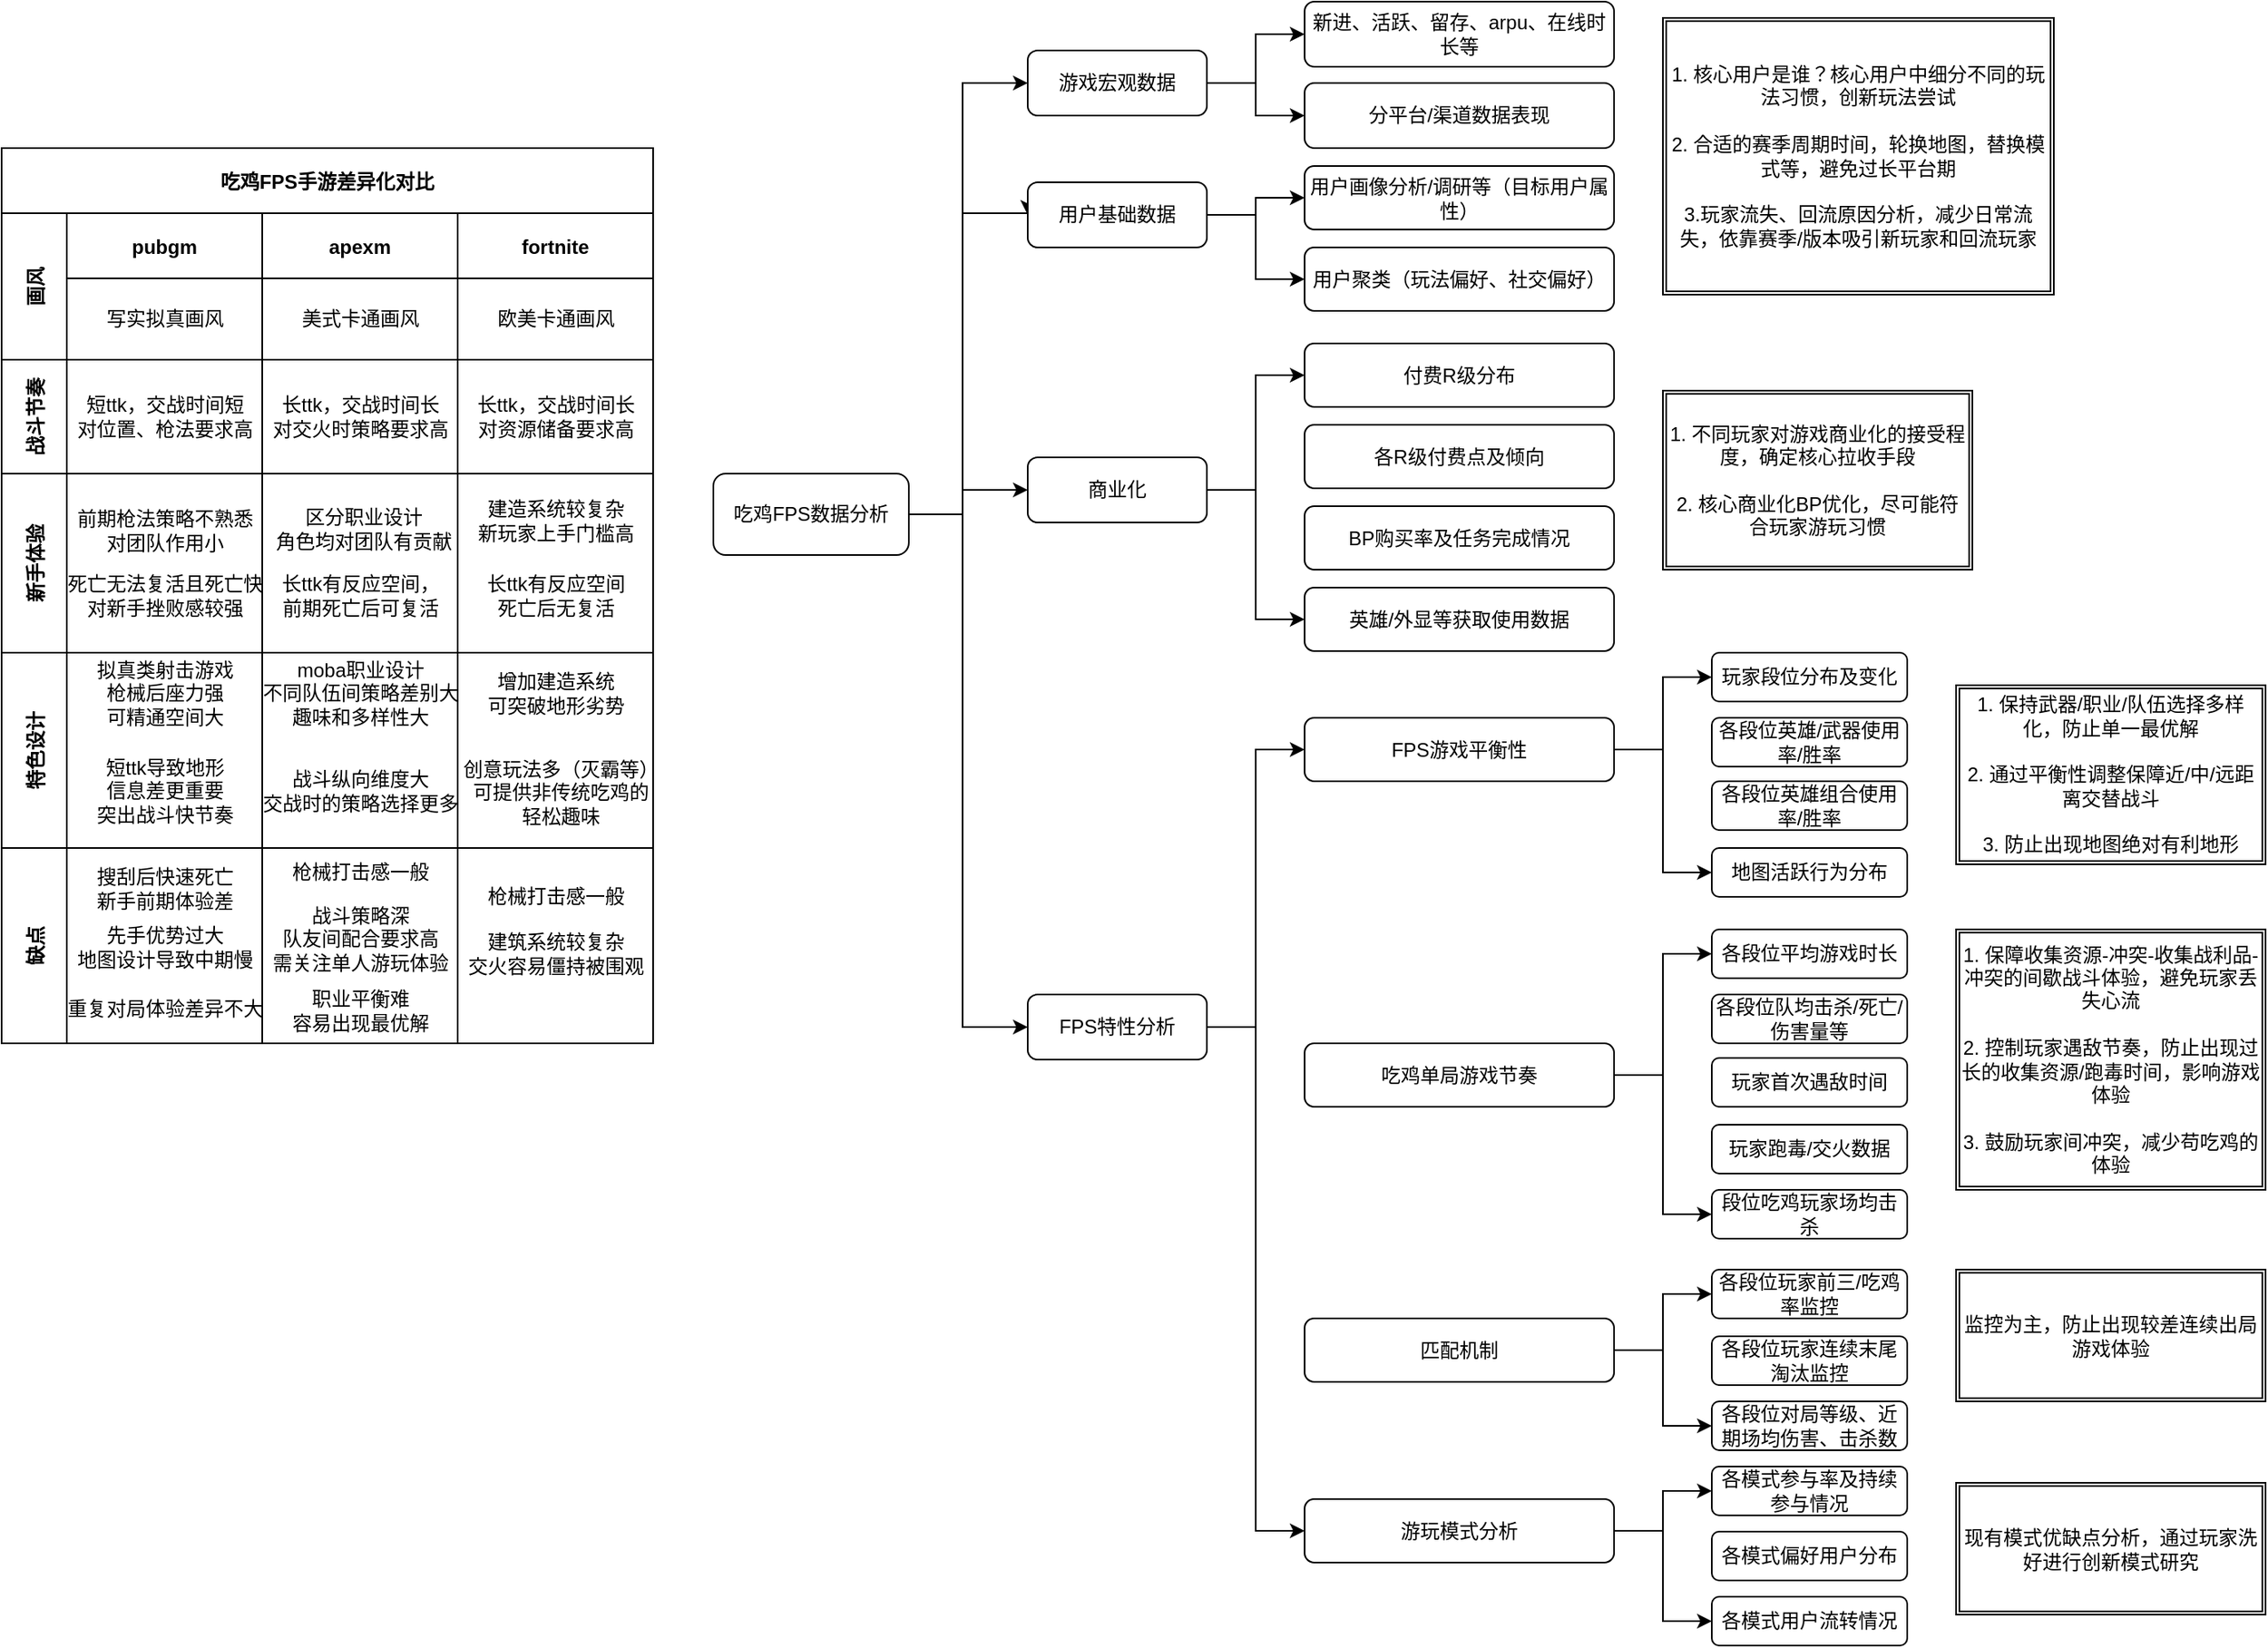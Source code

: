 <mxfile version="18.0.7" type="github">
  <diagram id="Rj2s-kixMUSWodtxgQM7" name="Page-1">
    <mxGraphModel dx="1038" dy="547" grid="1" gridSize="10" guides="1" tooltips="1" connect="1" arrows="1" fold="1" page="1" pageScale="1" pageWidth="1654" pageHeight="2336" math="0" shadow="0">
      <root>
        <mxCell id="0" />
        <mxCell id="1" parent="0" />
        <mxCell id="vcBT5IzPm3kqgC35FbHy-61" value="" style="edgeStyle=orthogonalEdgeStyle;rounded=0;orthogonalLoop=1;jettySize=auto;html=1;entryX=0;entryY=0.5;entryDx=0;entryDy=0;" edge="1" parent="1" source="vcBT5IzPm3kqgC35FbHy-1" target="vcBT5IzPm3kqgC35FbHy-60">
          <mxGeometry relative="1" as="geometry">
            <Array as="points">
              <mxPoint x="670" y="335" />
              <mxPoint x="670" y="70" />
            </Array>
          </mxGeometry>
        </mxCell>
        <mxCell id="vcBT5IzPm3kqgC35FbHy-68" style="edgeStyle=orthogonalEdgeStyle;rounded=0;orthogonalLoop=1;jettySize=auto;html=1;exitX=1;exitY=0.5;exitDx=0;exitDy=0;entryX=0;entryY=0.5;entryDx=0;entryDy=0;" edge="1" parent="1" source="vcBT5IzPm3kqgC35FbHy-1" target="vcBT5IzPm3kqgC35FbHy-67">
          <mxGeometry relative="1" as="geometry">
            <Array as="points">
              <mxPoint x="670" y="335" />
              <mxPoint x="670" y="150" />
            </Array>
          </mxGeometry>
        </mxCell>
        <mxCell id="vcBT5IzPm3kqgC35FbHy-77" style="edgeStyle=orthogonalEdgeStyle;rounded=0;orthogonalLoop=1;jettySize=auto;html=1;exitX=1;exitY=0.5;exitDx=0;exitDy=0;entryX=0;entryY=0.5;entryDx=0;entryDy=0;" edge="1" parent="1" source="vcBT5IzPm3kqgC35FbHy-1" target="vcBT5IzPm3kqgC35FbHy-74">
          <mxGeometry relative="1" as="geometry">
            <Array as="points">
              <mxPoint x="670" y="335" />
              <mxPoint x="670" y="650" />
            </Array>
          </mxGeometry>
        </mxCell>
        <mxCell id="vcBT5IzPm3kqgC35FbHy-85" style="edgeStyle=orthogonalEdgeStyle;rounded=0;orthogonalLoop=1;jettySize=auto;html=1;exitX=1;exitY=0.5;exitDx=0;exitDy=0;entryX=0;entryY=0.5;entryDx=0;entryDy=0;" edge="1" parent="1" source="vcBT5IzPm3kqgC35FbHy-1" target="vcBT5IzPm3kqgC35FbHy-80">
          <mxGeometry relative="1" as="geometry">
            <Array as="points">
              <mxPoint x="670" y="335" />
              <mxPoint x="670" y="320" />
            </Array>
          </mxGeometry>
        </mxCell>
        <mxCell id="vcBT5IzPm3kqgC35FbHy-1" value="吃鸡FPS数据分析" style="rounded=1;whiteSpace=wrap;html=1;" vertex="1" parent="1">
          <mxGeometry x="517" y="310" width="120" height="50" as="geometry" />
        </mxCell>
        <mxCell id="vcBT5IzPm3kqgC35FbHy-2" value="吃鸡FPS手游差异化对比" style="shape=table;childLayout=tableLayout;startSize=40;collapsible=0;recursiveResize=0;expand=0;fontStyle=1;" vertex="1" parent="1">
          <mxGeometry x="80" y="110" width="400" height="550" as="geometry" />
        </mxCell>
        <mxCell id="vcBT5IzPm3kqgC35FbHy-3" value="画风" style="shape=tableRow;horizontal=0;startSize=40;swimlaneHead=0;swimlaneBody=0;top=0;left=0;bottom=0;right=0;dropTarget=0;fillColor=none;collapsible=0;recursiveResize=0;expand=0;fontStyle=1;" vertex="1" parent="vcBT5IzPm3kqgC35FbHy-2">
          <mxGeometry y="40" width="400" height="90" as="geometry" />
        </mxCell>
        <mxCell id="vcBT5IzPm3kqgC35FbHy-4" value="pubgm" style="swimlane;swimlaneHead=0;swimlaneBody=0;fontStyle=0;connectable=0;fillColor=none;startSize=40;collapsible=0;recursiveResize=0;expand=0;fontStyle=1;" vertex="1" parent="vcBT5IzPm3kqgC35FbHy-3">
          <mxGeometry x="40" width="120" height="90" as="geometry">
            <mxRectangle width="120" height="90" as="alternateBounds" />
          </mxGeometry>
        </mxCell>
        <mxCell id="vcBT5IzPm3kqgC35FbHy-5" value="apexm" style="swimlane;swimlaneHead=0;swimlaneBody=0;fontStyle=0;connectable=0;fillColor=none;startSize=40;collapsible=0;recursiveResize=0;expand=0;fontStyle=1;" vertex="1" parent="vcBT5IzPm3kqgC35FbHy-3">
          <mxGeometry x="160" width="120" height="90" as="geometry">
            <mxRectangle width="120" height="90" as="alternateBounds" />
          </mxGeometry>
        </mxCell>
        <mxCell id="vcBT5IzPm3kqgC35FbHy-6" value="fortnite" style="swimlane;swimlaneHead=0;swimlaneBody=0;fontStyle=0;connectable=0;fillColor=none;startSize=40;collapsible=0;recursiveResize=0;expand=0;fontStyle=1;" vertex="1" parent="vcBT5IzPm3kqgC35FbHy-3">
          <mxGeometry x="280" width="120" height="90" as="geometry">
            <mxRectangle width="120" height="90" as="alternateBounds" />
          </mxGeometry>
        </mxCell>
        <mxCell id="vcBT5IzPm3kqgC35FbHy-36" value="写实拟真画风" style="text;html=1;align=center;verticalAlign=middle;resizable=0;points=[];autosize=1;strokeColor=none;fillColor=none;" vertex="1" parent="vcBT5IzPm3kqgC35FbHy-6">
          <mxGeometry x="-225" y="55" width="90" height="20" as="geometry" />
        </mxCell>
        <mxCell id="vcBT5IzPm3kqgC35FbHy-37" value="美式卡通画风" style="text;html=1;align=center;verticalAlign=middle;resizable=0;points=[];autosize=1;strokeColor=none;fillColor=none;" vertex="1" parent="vcBT5IzPm3kqgC35FbHy-6">
          <mxGeometry x="-105" y="55" width="90" height="20" as="geometry" />
        </mxCell>
        <mxCell id="vcBT5IzPm3kqgC35FbHy-38" value="欧美卡通画风" style="text;html=1;align=center;verticalAlign=middle;resizable=0;points=[];autosize=1;strokeColor=none;fillColor=none;" vertex="1" parent="vcBT5IzPm3kqgC35FbHy-6">
          <mxGeometry x="15" y="55" width="90" height="20" as="geometry" />
        </mxCell>
        <mxCell id="vcBT5IzPm3kqgC35FbHy-7" value="战斗节奏" style="shape=tableRow;horizontal=0;startSize=40;swimlaneHead=0;swimlaneBody=0;top=0;left=0;bottom=0;right=0;dropTarget=0;fillColor=none;collapsible=0;recursiveResize=0;expand=0;fontStyle=1;" vertex="1" parent="vcBT5IzPm3kqgC35FbHy-2">
          <mxGeometry y="130" width="400" height="70" as="geometry" />
        </mxCell>
        <mxCell id="vcBT5IzPm3kqgC35FbHy-8" value="" style="swimlane;swimlaneHead=0;swimlaneBody=0;fontStyle=0;connectable=0;fillColor=none;startSize=0;collapsible=0;recursiveResize=0;expand=0;fontStyle=1;" vertex="1" parent="vcBT5IzPm3kqgC35FbHy-7">
          <mxGeometry x="40" width="120" height="70" as="geometry">
            <mxRectangle width="120" height="70" as="alternateBounds" />
          </mxGeometry>
        </mxCell>
        <mxCell id="vcBT5IzPm3kqgC35FbHy-9" value="" style="swimlane;swimlaneHead=0;swimlaneBody=0;fontStyle=0;connectable=0;fillColor=none;startSize=0;collapsible=0;recursiveResize=0;expand=0;fontStyle=1;" vertex="1" parent="vcBT5IzPm3kqgC35FbHy-7">
          <mxGeometry x="160" width="120" height="70" as="geometry">
            <mxRectangle width="120" height="70" as="alternateBounds" />
          </mxGeometry>
        </mxCell>
        <mxCell id="vcBT5IzPm3kqgC35FbHy-15" value="短ttk，交战时间短&lt;br&gt;对位置、枪法要求高" style="text;html=1;align=center;verticalAlign=middle;resizable=0;points=[];autosize=1;strokeColor=none;fillColor=none;" vertex="1" parent="vcBT5IzPm3kqgC35FbHy-9">
          <mxGeometry x="-120" y="20" width="120" height="30" as="geometry" />
        </mxCell>
        <mxCell id="vcBT5IzPm3kqgC35FbHy-20" value="长ttk，交战时间长&lt;br&gt;对交火时策略要求高" style="text;html=1;align=center;verticalAlign=middle;resizable=0;points=[];autosize=1;strokeColor=none;fillColor=none;" vertex="1" parent="vcBT5IzPm3kqgC35FbHy-9">
          <mxGeometry y="20" width="120" height="30" as="geometry" />
        </mxCell>
        <mxCell id="vcBT5IzPm3kqgC35FbHy-21" value="长ttk，交战时间长&lt;br&gt;对资源储备要求高" style="text;html=1;align=center;verticalAlign=middle;resizable=0;points=[];autosize=1;strokeColor=none;fillColor=none;" vertex="1" parent="vcBT5IzPm3kqgC35FbHy-9">
          <mxGeometry x="125" y="20" width="110" height="30" as="geometry" />
        </mxCell>
        <mxCell id="vcBT5IzPm3kqgC35FbHy-10" value="" style="swimlane;swimlaneHead=0;swimlaneBody=0;fontStyle=0;connectable=0;fillColor=none;startSize=0;collapsible=0;recursiveResize=0;expand=0;fontStyle=1;" vertex="1" parent="vcBT5IzPm3kqgC35FbHy-7">
          <mxGeometry x="280" width="120" height="70" as="geometry">
            <mxRectangle width="120" height="70" as="alternateBounds" />
          </mxGeometry>
        </mxCell>
        <mxCell id="vcBT5IzPm3kqgC35FbHy-11" value="新手体验" style="shape=tableRow;horizontal=0;startSize=40;swimlaneHead=0;swimlaneBody=0;top=0;left=0;bottom=0;right=0;dropTarget=0;fillColor=none;collapsible=0;recursiveResize=0;expand=0;fontStyle=1;" vertex="1" parent="vcBT5IzPm3kqgC35FbHy-2">
          <mxGeometry y="200" width="400" height="110" as="geometry" />
        </mxCell>
        <mxCell id="vcBT5IzPm3kqgC35FbHy-12" value="" style="swimlane;swimlaneHead=0;swimlaneBody=0;fontStyle=0;connectable=0;fillColor=none;startSize=0;collapsible=0;recursiveResize=0;expand=0;fontStyle=1;" vertex="1" parent="vcBT5IzPm3kqgC35FbHy-11">
          <mxGeometry x="40" width="120" height="110" as="geometry">
            <mxRectangle width="120" height="110" as="alternateBounds" />
          </mxGeometry>
        </mxCell>
        <mxCell id="vcBT5IzPm3kqgC35FbHy-22" value="死亡无法复活且死亡快&lt;br&gt;对新手挫败感较强" style="text;html=1;align=center;verticalAlign=middle;resizable=0;points=[];autosize=1;strokeColor=none;fillColor=none;" vertex="1" parent="vcBT5IzPm3kqgC35FbHy-12">
          <mxGeometry x="-10" y="60" width="140" height="30" as="geometry" />
        </mxCell>
        <mxCell id="vcBT5IzPm3kqgC35FbHy-33" value="前期枪法策略不熟悉&lt;br&gt;对团队作用小" style="text;html=1;align=center;verticalAlign=middle;resizable=0;points=[];autosize=1;strokeColor=none;fillColor=none;" vertex="1" parent="vcBT5IzPm3kqgC35FbHy-12">
          <mxGeometry y="20" width="120" height="30" as="geometry" />
        </mxCell>
        <mxCell id="vcBT5IzPm3kqgC35FbHy-13" value="" style="swimlane;swimlaneHead=0;swimlaneBody=0;fontStyle=0;connectable=0;fillColor=none;startSize=0;collapsible=0;recursiveResize=0;expand=0;fontStyle=1;" vertex="1" parent="vcBT5IzPm3kqgC35FbHy-11">
          <mxGeometry x="160" width="120" height="110" as="geometry">
            <mxRectangle width="120" height="110" as="alternateBounds" />
          </mxGeometry>
        </mxCell>
        <mxCell id="vcBT5IzPm3kqgC35FbHy-23" value="长ttk有反应空间，&lt;br&gt;前期死亡后可复活" style="text;html=1;align=center;verticalAlign=middle;resizable=0;points=[];autosize=1;strokeColor=none;fillColor=none;" vertex="1" parent="vcBT5IzPm3kqgC35FbHy-13">
          <mxGeometry x="5" y="60" width="110" height="30" as="geometry" />
        </mxCell>
        <mxCell id="vcBT5IzPm3kqgC35FbHy-34" value="区分职业设计&lt;br&gt;角色均对团队有贡献" style="text;html=1;align=center;verticalAlign=middle;resizable=0;points=[];autosize=1;strokeColor=none;fillColor=none;" vertex="1" parent="vcBT5IzPm3kqgC35FbHy-13">
          <mxGeometry x="2" y="19" width="120" height="30" as="geometry" />
        </mxCell>
        <mxCell id="vcBT5IzPm3kqgC35FbHy-14" value="" style="swimlane;swimlaneHead=0;swimlaneBody=0;fontStyle=0;connectable=0;fillColor=none;startSize=0;collapsible=0;recursiveResize=0;expand=0;fontStyle=1;" vertex="1" parent="vcBT5IzPm3kqgC35FbHy-11">
          <mxGeometry x="280" width="120" height="110" as="geometry">
            <mxRectangle width="120" height="110" as="alternateBounds" />
          </mxGeometry>
        </mxCell>
        <mxCell id="vcBT5IzPm3kqgC35FbHy-35" value="建造系统较复杂&lt;br&gt;新玩家上手门槛高" style="text;html=1;align=center;verticalAlign=middle;resizable=0;points=[];autosize=1;strokeColor=none;fillColor=none;" vertex="1" parent="vcBT5IzPm3kqgC35FbHy-14">
          <mxGeometry x="5" y="14" width="110" height="30" as="geometry" />
        </mxCell>
        <mxCell id="vcBT5IzPm3kqgC35FbHy-43" value="长ttk有反应空间&lt;br&gt;死亡后无复活" style="text;html=1;align=center;verticalAlign=middle;resizable=0;points=[];autosize=1;strokeColor=none;fillColor=none;" vertex="1" parent="vcBT5IzPm3kqgC35FbHy-14">
          <mxGeometry x="10" y="60" width="100" height="30" as="geometry" />
        </mxCell>
        <mxCell id="vcBT5IzPm3kqgC35FbHy-29" value="特色设计" style="shape=tableRow;horizontal=0;startSize=40;swimlaneHead=0;swimlaneBody=0;top=0;left=0;bottom=0;right=0;dropTarget=0;fillColor=none;collapsible=0;recursiveResize=0;expand=0;fontStyle=1;" vertex="1" parent="vcBT5IzPm3kqgC35FbHy-2">
          <mxGeometry y="310" width="400" height="120" as="geometry" />
        </mxCell>
        <mxCell id="vcBT5IzPm3kqgC35FbHy-30" style="swimlane;swimlaneHead=0;swimlaneBody=0;fontStyle=0;connectable=0;fillColor=none;startSize=0;collapsible=0;recursiveResize=0;expand=0;fontStyle=1;" vertex="1" parent="vcBT5IzPm3kqgC35FbHy-29">
          <mxGeometry x="40" width="120" height="120" as="geometry">
            <mxRectangle width="120" height="120" as="alternateBounds" />
          </mxGeometry>
        </mxCell>
        <mxCell id="vcBT5IzPm3kqgC35FbHy-44" value="拟真类射击游戏&lt;br&gt;枪械后座力强&lt;br&gt;可精通空间大" style="text;html=1;align=center;verticalAlign=middle;resizable=0;points=[];autosize=1;strokeColor=none;fillColor=none;" vertex="1" parent="vcBT5IzPm3kqgC35FbHy-30">
          <mxGeometry x="10" width="100" height="50" as="geometry" />
        </mxCell>
        <mxCell id="vcBT5IzPm3kqgC35FbHy-45" value="短ttk导致地形&lt;br&gt;信息差更重要&lt;br&gt;突出战斗快节奏" style="text;html=1;align=center;verticalAlign=middle;resizable=0;points=[];autosize=1;strokeColor=none;fillColor=none;" vertex="1" parent="vcBT5IzPm3kqgC35FbHy-30">
          <mxGeometry x="10" y="60" width="100" height="50" as="geometry" />
        </mxCell>
        <mxCell id="vcBT5IzPm3kqgC35FbHy-31" style="swimlane;swimlaneHead=0;swimlaneBody=0;fontStyle=0;connectable=0;fillColor=none;startSize=0;collapsible=0;recursiveResize=0;expand=0;fontStyle=1;" vertex="1" parent="vcBT5IzPm3kqgC35FbHy-29">
          <mxGeometry x="160" width="120" height="120" as="geometry">
            <mxRectangle width="120" height="120" as="alternateBounds" />
          </mxGeometry>
        </mxCell>
        <mxCell id="vcBT5IzPm3kqgC35FbHy-46" value="moba职业设计&lt;br&gt;不同队伍间策略差别大&lt;br&gt;趣味和多样性大" style="text;html=1;align=center;verticalAlign=middle;resizable=0;points=[];autosize=1;strokeColor=none;fillColor=none;" vertex="1" parent="vcBT5IzPm3kqgC35FbHy-31">
          <mxGeometry x="-10" width="140" height="50" as="geometry" />
        </mxCell>
        <mxCell id="vcBT5IzPm3kqgC35FbHy-47" value="战斗纵向维度大&lt;br&gt;交战时的策略选择更多" style="text;html=1;align=center;verticalAlign=middle;resizable=0;points=[];autosize=1;strokeColor=none;fillColor=none;" vertex="1" parent="vcBT5IzPm3kqgC35FbHy-31">
          <mxGeometry x="-10" y="70" width="140" height="30" as="geometry" />
        </mxCell>
        <mxCell id="vcBT5IzPm3kqgC35FbHy-32" style="swimlane;swimlaneHead=0;swimlaneBody=0;fontStyle=0;connectable=0;fillColor=none;startSize=0;collapsible=0;recursiveResize=0;expand=0;fontStyle=1;" vertex="1" parent="vcBT5IzPm3kqgC35FbHy-29">
          <mxGeometry x="280" width="120" height="120" as="geometry">
            <mxRectangle width="120" height="120" as="alternateBounds" />
          </mxGeometry>
        </mxCell>
        <mxCell id="vcBT5IzPm3kqgC35FbHy-48" value="增加建造系统&lt;br&gt;可突破地形劣势" style="text;html=1;align=center;verticalAlign=middle;resizable=0;points=[];autosize=1;strokeColor=none;fillColor=none;" vertex="1" parent="vcBT5IzPm3kqgC35FbHy-32">
          <mxGeometry x="10" y="10" width="100" height="30" as="geometry" />
        </mxCell>
        <mxCell id="vcBT5IzPm3kqgC35FbHy-49" value="创意玩法多（灭霸等）&lt;br&gt;可提供非传统吃鸡的&lt;br&gt;轻松趣味" style="text;html=1;align=center;verticalAlign=middle;resizable=0;points=[];autosize=1;strokeColor=none;fillColor=none;" vertex="1" parent="vcBT5IzPm3kqgC35FbHy-32">
          <mxGeometry x="-7" y="61" width="140" height="50" as="geometry" />
        </mxCell>
        <mxCell id="vcBT5IzPm3kqgC35FbHy-39" value="缺点" style="shape=tableRow;horizontal=0;startSize=40;swimlaneHead=0;swimlaneBody=0;top=0;left=0;bottom=0;right=0;dropTarget=0;fillColor=none;collapsible=0;recursiveResize=0;expand=0;fontStyle=1;" vertex="1" parent="vcBT5IzPm3kqgC35FbHy-2">
          <mxGeometry y="430" width="400" height="120" as="geometry" />
        </mxCell>
        <mxCell id="vcBT5IzPm3kqgC35FbHy-40" style="swimlane;swimlaneHead=0;swimlaneBody=0;fontStyle=0;connectable=0;fillColor=none;startSize=0;collapsible=0;recursiveResize=0;expand=0;fontStyle=1;" vertex="1" parent="vcBT5IzPm3kqgC35FbHy-39">
          <mxGeometry x="40" width="120" height="120" as="geometry">
            <mxRectangle width="120" height="120" as="alternateBounds" />
          </mxGeometry>
        </mxCell>
        <mxCell id="vcBT5IzPm3kqgC35FbHy-50" value="搜刮后快速死亡&lt;br&gt;新手前期体验差" style="text;html=1;align=center;verticalAlign=middle;resizable=0;points=[];autosize=1;strokeColor=none;fillColor=none;" vertex="1" parent="vcBT5IzPm3kqgC35FbHy-40">
          <mxGeometry x="10" y="10" width="100" height="30" as="geometry" />
        </mxCell>
        <mxCell id="vcBT5IzPm3kqgC35FbHy-51" value="先手优势过大&lt;br&gt;地图设计导致中期慢" style="text;html=1;align=center;verticalAlign=middle;resizable=0;points=[];autosize=1;strokeColor=none;fillColor=none;" vertex="1" parent="vcBT5IzPm3kqgC35FbHy-40">
          <mxGeometry y="46" width="120" height="30" as="geometry" />
        </mxCell>
        <mxCell id="vcBT5IzPm3kqgC35FbHy-57" value="重复对局体验差异不大" style="text;html=1;align=center;verticalAlign=middle;resizable=0;points=[];autosize=1;strokeColor=none;fillColor=none;" vertex="1" parent="vcBT5IzPm3kqgC35FbHy-40">
          <mxGeometry x="-10" y="89" width="140" height="20" as="geometry" />
        </mxCell>
        <mxCell id="vcBT5IzPm3kqgC35FbHy-41" style="swimlane;swimlaneHead=0;swimlaneBody=0;fontStyle=0;connectable=0;fillColor=none;startSize=0;collapsible=0;recursiveResize=0;expand=0;fontStyle=1;" vertex="1" parent="vcBT5IzPm3kqgC35FbHy-39">
          <mxGeometry x="160" width="120" height="120" as="geometry">
            <mxRectangle width="120" height="120" as="alternateBounds" />
          </mxGeometry>
        </mxCell>
        <mxCell id="vcBT5IzPm3kqgC35FbHy-52" value="枪械打击感一般" style="text;html=1;align=center;verticalAlign=middle;resizable=0;points=[];autosize=1;strokeColor=none;fillColor=none;" vertex="1" parent="vcBT5IzPm3kqgC35FbHy-41">
          <mxGeometry x="10" y="5" width="100" height="20" as="geometry" />
        </mxCell>
        <mxCell id="vcBT5IzPm3kqgC35FbHy-53" value="战斗策略深&lt;br&gt;队友间配合要求高&lt;br&gt;需关注单人游玩体验" style="text;html=1;align=center;verticalAlign=middle;resizable=0;points=[];autosize=1;strokeColor=none;fillColor=none;" vertex="1" parent="vcBT5IzPm3kqgC35FbHy-41">
          <mxGeometry y="31" width="120" height="50" as="geometry" />
        </mxCell>
        <mxCell id="vcBT5IzPm3kqgC35FbHy-54" value="职业平衡难&lt;br&gt;容易出现最优解" style="text;html=1;align=center;verticalAlign=middle;resizable=0;points=[];autosize=1;strokeColor=none;fillColor=none;" vertex="1" parent="vcBT5IzPm3kqgC35FbHy-41">
          <mxGeometry x="10" y="85" width="100" height="30" as="geometry" />
        </mxCell>
        <mxCell id="vcBT5IzPm3kqgC35FbHy-42" style="swimlane;swimlaneHead=0;swimlaneBody=0;fontStyle=0;connectable=0;fillColor=none;startSize=0;collapsible=0;recursiveResize=0;expand=0;fontStyle=1;" vertex="1" parent="vcBT5IzPm3kqgC35FbHy-39">
          <mxGeometry x="280" width="120" height="120" as="geometry">
            <mxRectangle width="120" height="120" as="alternateBounds" />
          </mxGeometry>
        </mxCell>
        <mxCell id="vcBT5IzPm3kqgC35FbHy-55" value="枪械打击感一般" style="text;html=1;align=center;verticalAlign=middle;resizable=0;points=[];autosize=1;strokeColor=none;fillColor=none;" vertex="1" parent="vcBT5IzPm3kqgC35FbHy-42">
          <mxGeometry x="10" y="20" width="100" height="20" as="geometry" />
        </mxCell>
        <mxCell id="vcBT5IzPm3kqgC35FbHy-56" value="建筑系统较复杂&lt;br&gt;交火容易僵持被围观" style="text;html=1;align=center;verticalAlign=middle;resizable=0;points=[];autosize=1;strokeColor=none;fillColor=none;" vertex="1" parent="vcBT5IzPm3kqgC35FbHy-42">
          <mxGeometry y="50" width="120" height="30" as="geometry" />
        </mxCell>
        <mxCell id="vcBT5IzPm3kqgC35FbHy-63" value="" style="edgeStyle=orthogonalEdgeStyle;rounded=0;orthogonalLoop=1;jettySize=auto;html=1;entryX=0;entryY=0.5;entryDx=0;entryDy=0;" edge="1" parent="1" source="vcBT5IzPm3kqgC35FbHy-60" target="vcBT5IzPm3kqgC35FbHy-62">
          <mxGeometry relative="1" as="geometry" />
        </mxCell>
        <mxCell id="vcBT5IzPm3kqgC35FbHy-66" style="edgeStyle=orthogonalEdgeStyle;rounded=0;orthogonalLoop=1;jettySize=auto;html=1;exitX=1;exitY=0.5;exitDx=0;exitDy=0;entryX=0;entryY=0.5;entryDx=0;entryDy=0;" edge="1" parent="1" source="vcBT5IzPm3kqgC35FbHy-60" target="vcBT5IzPm3kqgC35FbHy-64">
          <mxGeometry relative="1" as="geometry" />
        </mxCell>
        <mxCell id="vcBT5IzPm3kqgC35FbHy-60" value="游戏宏观数据" style="whiteSpace=wrap;html=1;rounded=1;" vertex="1" parent="1">
          <mxGeometry x="710" y="50" width="110" height="40" as="geometry" />
        </mxCell>
        <mxCell id="vcBT5IzPm3kqgC35FbHy-62" value="新进、活跃、留存、arpu、在线时长等" style="whiteSpace=wrap;html=1;rounded=1;" vertex="1" parent="1">
          <mxGeometry x="880" y="20" width="190" height="40" as="geometry" />
        </mxCell>
        <mxCell id="vcBT5IzPm3kqgC35FbHy-64" value="分平台/渠道数据表现" style="whiteSpace=wrap;html=1;rounded=1;" vertex="1" parent="1">
          <mxGeometry x="880" y="70" width="190" height="40" as="geometry" />
        </mxCell>
        <mxCell id="vcBT5IzPm3kqgC35FbHy-70" value="" style="edgeStyle=orthogonalEdgeStyle;rounded=0;orthogonalLoop=1;jettySize=auto;html=1;" edge="1" parent="1" source="vcBT5IzPm3kqgC35FbHy-67" target="vcBT5IzPm3kqgC35FbHy-69">
          <mxGeometry relative="1" as="geometry" />
        </mxCell>
        <mxCell id="vcBT5IzPm3kqgC35FbHy-73" style="edgeStyle=orthogonalEdgeStyle;rounded=0;orthogonalLoop=1;jettySize=auto;html=1;exitX=1;exitY=0.5;exitDx=0;exitDy=0;entryX=0;entryY=0.5;entryDx=0;entryDy=0;" edge="1" parent="1" source="vcBT5IzPm3kqgC35FbHy-67" target="vcBT5IzPm3kqgC35FbHy-71">
          <mxGeometry relative="1" as="geometry" />
        </mxCell>
        <mxCell id="vcBT5IzPm3kqgC35FbHy-67" value="用户基础数据" style="whiteSpace=wrap;html=1;rounded=1;" vertex="1" parent="1">
          <mxGeometry x="710" y="131" width="110" height="40" as="geometry" />
        </mxCell>
        <mxCell id="vcBT5IzPm3kqgC35FbHy-69" value="用户画像分析/调研等（目标用户属性）" style="whiteSpace=wrap;html=1;rounded=1;" vertex="1" parent="1">
          <mxGeometry x="880" y="121" width="190" height="39" as="geometry" />
        </mxCell>
        <mxCell id="vcBT5IzPm3kqgC35FbHy-71" value="用户聚类（玩法偏好、社交偏好）" style="whiteSpace=wrap;html=1;rounded=1;" vertex="1" parent="1">
          <mxGeometry x="880" y="171" width="190" height="39" as="geometry" />
        </mxCell>
        <mxCell id="vcBT5IzPm3kqgC35FbHy-78" style="edgeStyle=orthogonalEdgeStyle;rounded=0;orthogonalLoop=1;jettySize=auto;html=1;exitX=1;exitY=0.5;exitDx=0;exitDy=0;entryX=0;entryY=0.5;entryDx=0;entryDy=0;" edge="1" parent="1" source="vcBT5IzPm3kqgC35FbHy-74" target="vcBT5IzPm3kqgC35FbHy-75">
          <mxGeometry relative="1" as="geometry" />
        </mxCell>
        <mxCell id="vcBT5IzPm3kqgC35FbHy-133" style="edgeStyle=orthogonalEdgeStyle;rounded=0;orthogonalLoop=1;jettySize=auto;html=1;exitX=1;exitY=0.5;exitDx=0;exitDy=0;entryX=0;entryY=0.5;entryDx=0;entryDy=0;" edge="1" parent="1" source="vcBT5IzPm3kqgC35FbHy-74" target="vcBT5IzPm3kqgC35FbHy-129">
          <mxGeometry relative="1" as="geometry" />
        </mxCell>
        <mxCell id="vcBT5IzPm3kqgC35FbHy-74" value="FPS特性分析" style="whiteSpace=wrap;html=1;rounded=1;" vertex="1" parent="1">
          <mxGeometry x="710" y="630" width="110" height="40" as="geometry" />
        </mxCell>
        <mxCell id="vcBT5IzPm3kqgC35FbHy-98" style="edgeStyle=orthogonalEdgeStyle;rounded=0;orthogonalLoop=1;jettySize=auto;html=1;exitX=1;exitY=0.5;exitDx=0;exitDy=0;entryX=0;entryY=0.5;entryDx=0;entryDy=0;" edge="1" parent="1" source="vcBT5IzPm3kqgC35FbHy-75" target="vcBT5IzPm3kqgC35FbHy-96">
          <mxGeometry relative="1" as="geometry" />
        </mxCell>
        <mxCell id="vcBT5IzPm3kqgC35FbHy-118" style="edgeStyle=orthogonalEdgeStyle;rounded=0;orthogonalLoop=1;jettySize=auto;html=1;exitX=1;exitY=0.5;exitDx=0;exitDy=0;entryX=0;entryY=0.5;entryDx=0;entryDy=0;" edge="1" parent="1" source="vcBT5IzPm3kqgC35FbHy-75" target="vcBT5IzPm3kqgC35FbHy-106">
          <mxGeometry relative="1" as="geometry" />
        </mxCell>
        <mxCell id="vcBT5IzPm3kqgC35FbHy-75" value="FPS游戏平衡性" style="whiteSpace=wrap;html=1;rounded=1;" vertex="1" parent="1">
          <mxGeometry x="880" y="460" width="190" height="39" as="geometry" />
        </mxCell>
        <mxCell id="vcBT5IzPm3kqgC35FbHy-107" style="edgeStyle=orthogonalEdgeStyle;rounded=0;orthogonalLoop=1;jettySize=auto;html=1;exitX=1;exitY=0.5;exitDx=0;exitDy=0;entryX=0;entryY=0.5;entryDx=0;entryDy=0;" edge="1" parent="1" source="vcBT5IzPm3kqgC35FbHy-76" target="vcBT5IzPm3kqgC35FbHy-102">
          <mxGeometry relative="1" as="geometry" />
        </mxCell>
        <mxCell id="vcBT5IzPm3kqgC35FbHy-120" style="edgeStyle=orthogonalEdgeStyle;rounded=0;orthogonalLoop=1;jettySize=auto;html=1;exitX=1;exitY=0.5;exitDx=0;exitDy=0;entryX=0;entryY=0.5;entryDx=0;entryDy=0;" edge="1" parent="1" source="vcBT5IzPm3kqgC35FbHy-76" target="vcBT5IzPm3kqgC35FbHy-119">
          <mxGeometry relative="1" as="geometry" />
        </mxCell>
        <mxCell id="vcBT5IzPm3kqgC35FbHy-76" value="吃鸡单局游戏节奏" style="whiteSpace=wrap;html=1;rounded=1;" vertex="1" parent="1">
          <mxGeometry x="880" y="660" width="190" height="39" as="geometry" />
        </mxCell>
        <mxCell id="vcBT5IzPm3kqgC35FbHy-86" style="edgeStyle=orthogonalEdgeStyle;rounded=0;orthogonalLoop=1;jettySize=auto;html=1;exitX=1;exitY=0.5;exitDx=0;exitDy=0;entryX=0;entryY=0.5;entryDx=0;entryDy=0;" edge="1" parent="1" source="vcBT5IzPm3kqgC35FbHy-80" target="vcBT5IzPm3kqgC35FbHy-81">
          <mxGeometry relative="1" as="geometry" />
        </mxCell>
        <mxCell id="vcBT5IzPm3kqgC35FbHy-89" style="edgeStyle=orthogonalEdgeStyle;rounded=0;orthogonalLoop=1;jettySize=auto;html=1;exitX=1;exitY=0.5;exitDx=0;exitDy=0;entryX=0;entryY=0.5;entryDx=0;entryDy=0;" edge="1" parent="1" source="vcBT5IzPm3kqgC35FbHy-80" target="vcBT5IzPm3kqgC35FbHy-84">
          <mxGeometry relative="1" as="geometry" />
        </mxCell>
        <mxCell id="vcBT5IzPm3kqgC35FbHy-80" value="商业化" style="whiteSpace=wrap;html=1;rounded=1;" vertex="1" parent="1">
          <mxGeometry x="710" y="300" width="110" height="40" as="geometry" />
        </mxCell>
        <mxCell id="vcBT5IzPm3kqgC35FbHy-81" value="付费R级分布" style="whiteSpace=wrap;html=1;rounded=1;" vertex="1" parent="1">
          <mxGeometry x="880" y="230" width="190" height="39" as="geometry" />
        </mxCell>
        <mxCell id="vcBT5IzPm3kqgC35FbHy-82" value="各R级付费点及倾向" style="whiteSpace=wrap;html=1;rounded=1;" vertex="1" parent="1">
          <mxGeometry x="880" y="280" width="190" height="39" as="geometry" />
        </mxCell>
        <mxCell id="vcBT5IzPm3kqgC35FbHy-83" value="BP购买率及任务完成情况" style="whiteSpace=wrap;html=1;rounded=1;" vertex="1" parent="1">
          <mxGeometry x="880" y="330" width="190" height="39" as="geometry" />
        </mxCell>
        <mxCell id="vcBT5IzPm3kqgC35FbHy-84" value="英雄/外显等获取使用数据" style="whiteSpace=wrap;html=1;rounded=1;" vertex="1" parent="1">
          <mxGeometry x="880" y="380" width="190" height="39" as="geometry" />
        </mxCell>
        <mxCell id="vcBT5IzPm3kqgC35FbHy-96" value="玩家段位分布及变化" style="whiteSpace=wrap;html=1;rounded=1;" vertex="1" parent="1">
          <mxGeometry x="1130" y="420" width="120" height="30" as="geometry" />
        </mxCell>
        <mxCell id="vcBT5IzPm3kqgC35FbHy-100" value="各段位英雄/武器使用率/胜率" style="whiteSpace=wrap;html=1;rounded=1;" vertex="1" parent="1">
          <mxGeometry x="1130" y="460" width="120" height="30" as="geometry" />
        </mxCell>
        <mxCell id="vcBT5IzPm3kqgC35FbHy-101" value="各段位英雄组合使用率/胜率" style="whiteSpace=wrap;html=1;rounded=1;" vertex="1" parent="1">
          <mxGeometry x="1130" y="499" width="120" height="30" as="geometry" />
        </mxCell>
        <mxCell id="vcBT5IzPm3kqgC35FbHy-102" value="各段位平均游戏时长" style="whiteSpace=wrap;html=1;rounded=1;" vertex="1" parent="1">
          <mxGeometry x="1130" y="590" width="120" height="30" as="geometry" />
        </mxCell>
        <mxCell id="vcBT5IzPm3kqgC35FbHy-103" value="各段位队均击杀/死亡/伤害量等" style="whiteSpace=wrap;html=1;rounded=1;" vertex="1" parent="1">
          <mxGeometry x="1130" y="630" width="120" height="30" as="geometry" />
        </mxCell>
        <mxCell id="vcBT5IzPm3kqgC35FbHy-104" value="玩家首次遇敌时间" style="whiteSpace=wrap;html=1;rounded=1;" vertex="1" parent="1">
          <mxGeometry x="1130" y="669" width="120" height="30" as="geometry" />
        </mxCell>
        <mxCell id="vcBT5IzPm3kqgC35FbHy-105" value="玩家跑毒/交火数据" style="whiteSpace=wrap;html=1;rounded=1;" vertex="1" parent="1">
          <mxGeometry x="1130" y="710" width="120" height="30" as="geometry" />
        </mxCell>
        <mxCell id="vcBT5IzPm3kqgC35FbHy-106" value="地图活跃行为分布" style="whiteSpace=wrap;html=1;rounded=1;" vertex="1" parent="1">
          <mxGeometry x="1130" y="540" width="120" height="30" as="geometry" />
        </mxCell>
        <mxCell id="vcBT5IzPm3kqgC35FbHy-111" value="1. 核心用户是谁？核心用户中细分不同的玩法习惯，创新玩法尝试&lt;br&gt;&lt;br&gt;2. 合适的赛季周期时间，轮换地图，替换模式等，避免过长平台期&lt;br&gt;&lt;br&gt;3.玩家流失、回流原因分析，减少日常流失，依靠赛季/版本吸引新玩家和回流玩家" style="shape=ext;double=1;rounded=0;whiteSpace=wrap;html=1;" vertex="1" parent="1">
          <mxGeometry x="1100" y="30" width="240" height="170" as="geometry" />
        </mxCell>
        <mxCell id="vcBT5IzPm3kqgC35FbHy-113" value="1. 不同玩家对游戏商业化的接受程度，确定核心拉收手段&lt;br&gt;&lt;br&gt;2. 核心商业化BP优化，尽可能符合玩家游玩习惯" style="shape=ext;double=1;rounded=0;whiteSpace=wrap;html=1;" vertex="1" parent="1">
          <mxGeometry x="1100" y="259" width="190" height="110" as="geometry" />
        </mxCell>
        <mxCell id="vcBT5IzPm3kqgC35FbHy-114" value="1. 保持武器/职业/队伍选择多样化，防止单一最优解&lt;br&gt;&lt;br&gt;2. 通过平衡性调整保障近/中/远距离交替战斗&lt;br&gt;&lt;br&gt;3. 防止出现地图绝对有利地形" style="shape=ext;double=1;rounded=0;whiteSpace=wrap;html=1;" vertex="1" parent="1">
          <mxGeometry x="1280" y="440" width="190" height="110" as="geometry" />
        </mxCell>
        <mxCell id="vcBT5IzPm3kqgC35FbHy-123" style="edgeStyle=orthogonalEdgeStyle;rounded=0;orthogonalLoop=1;jettySize=auto;html=1;exitX=1;exitY=0.5;exitDx=0;exitDy=0;entryX=0;entryY=0.5;entryDx=0;entryDy=0;" edge="1" parent="1" source="vcBT5IzPm3kqgC35FbHy-115" target="vcBT5IzPm3kqgC35FbHy-121">
          <mxGeometry relative="1" as="geometry" />
        </mxCell>
        <mxCell id="vcBT5IzPm3kqgC35FbHy-127" style="edgeStyle=orthogonalEdgeStyle;rounded=0;orthogonalLoop=1;jettySize=auto;html=1;exitX=1;exitY=0.5;exitDx=0;exitDy=0;entryX=0;entryY=0.5;entryDx=0;entryDy=0;" edge="1" parent="1" source="vcBT5IzPm3kqgC35FbHy-115" target="vcBT5IzPm3kqgC35FbHy-126">
          <mxGeometry relative="1" as="geometry" />
        </mxCell>
        <mxCell id="vcBT5IzPm3kqgC35FbHy-115" value="匹配机制" style="whiteSpace=wrap;html=1;rounded=1;" vertex="1" parent="1">
          <mxGeometry x="880" y="829" width="190" height="39" as="geometry" />
        </mxCell>
        <mxCell id="vcBT5IzPm3kqgC35FbHy-117" value="1. 保障收集资源-冲突-收集战利品-冲突的间歇战斗体验，避免玩家丢失心流&lt;br&gt;&lt;br&gt;2. 控制玩家遇敌节奏，防止出现过长的收集资源/跑毒时间，影响游戏体验&lt;br&gt;&lt;br&gt;3. 鼓励玩家间冲突，减少苟吃鸡的体验" style="shape=ext;double=1;rounded=0;whiteSpace=wrap;html=1;" vertex="1" parent="1">
          <mxGeometry x="1280" y="590" width="190" height="160" as="geometry" />
        </mxCell>
        <mxCell id="vcBT5IzPm3kqgC35FbHy-119" value="段位吃鸡玩家场均击杀" style="whiteSpace=wrap;html=1;rounded=1;" vertex="1" parent="1">
          <mxGeometry x="1130" y="750" width="120" height="30" as="geometry" />
        </mxCell>
        <mxCell id="vcBT5IzPm3kqgC35FbHy-121" value="各段位玩家前三/吃鸡率监控" style="whiteSpace=wrap;html=1;rounded=1;" vertex="1" parent="1">
          <mxGeometry x="1130" y="799" width="120" height="30" as="geometry" />
        </mxCell>
        <mxCell id="vcBT5IzPm3kqgC35FbHy-122" value="各段位玩家连续末尾淘汰监控" style="whiteSpace=wrap;html=1;rounded=1;" vertex="1" parent="1">
          <mxGeometry x="1130" y="840" width="120" height="30" as="geometry" />
        </mxCell>
        <mxCell id="vcBT5IzPm3kqgC35FbHy-125" value="监控为主，防止出现较差连续出局游戏体验" style="shape=ext;double=1;rounded=0;whiteSpace=wrap;html=1;" vertex="1" parent="1">
          <mxGeometry x="1280" y="799" width="190" height="81" as="geometry" />
        </mxCell>
        <mxCell id="vcBT5IzPm3kqgC35FbHy-126" value="各段位对局等级、近期场均伤害、击杀数" style="whiteSpace=wrap;html=1;rounded=1;" vertex="1" parent="1">
          <mxGeometry x="1130" y="880" width="120" height="30" as="geometry" />
        </mxCell>
        <mxCell id="vcBT5IzPm3kqgC35FbHy-134" style="edgeStyle=orthogonalEdgeStyle;rounded=0;orthogonalLoop=1;jettySize=auto;html=1;exitX=1;exitY=0.5;exitDx=0;exitDy=0;entryX=0;entryY=0.5;entryDx=0;entryDy=0;" edge="1" parent="1" source="vcBT5IzPm3kqgC35FbHy-129" target="vcBT5IzPm3kqgC35FbHy-130">
          <mxGeometry relative="1" as="geometry" />
        </mxCell>
        <mxCell id="vcBT5IzPm3kqgC35FbHy-135" style="edgeStyle=orthogonalEdgeStyle;rounded=0;orthogonalLoop=1;jettySize=auto;html=1;exitX=1;exitY=0.5;exitDx=0;exitDy=0;entryX=0;entryY=0.5;entryDx=0;entryDy=0;" edge="1" parent="1" source="vcBT5IzPm3kqgC35FbHy-129" target="vcBT5IzPm3kqgC35FbHy-131">
          <mxGeometry relative="1" as="geometry" />
        </mxCell>
        <mxCell id="vcBT5IzPm3kqgC35FbHy-129" value="游玩模式分析" style="whiteSpace=wrap;html=1;rounded=1;" vertex="1" parent="1">
          <mxGeometry x="880" y="940" width="190" height="39" as="geometry" />
        </mxCell>
        <mxCell id="vcBT5IzPm3kqgC35FbHy-130" value="各模式参与率及持续参与情况" style="whiteSpace=wrap;html=1;rounded=1;" vertex="1" parent="1">
          <mxGeometry x="1130" y="920" width="120" height="30" as="geometry" />
        </mxCell>
        <mxCell id="vcBT5IzPm3kqgC35FbHy-131" value="各模式用户流转情况" style="whiteSpace=wrap;html=1;rounded=1;" vertex="1" parent="1">
          <mxGeometry x="1130" y="1000" width="120" height="30" as="geometry" />
        </mxCell>
        <mxCell id="vcBT5IzPm3kqgC35FbHy-132" value="各模式偏好用户分布" style="whiteSpace=wrap;html=1;rounded=1;" vertex="1" parent="1">
          <mxGeometry x="1130" y="960" width="120" height="30" as="geometry" />
        </mxCell>
        <mxCell id="vcBT5IzPm3kqgC35FbHy-136" value="现有模式优缺点分析，通过玩家洗好进行创新模式研究" style="shape=ext;double=1;rounded=0;whiteSpace=wrap;html=1;" vertex="1" parent="1">
          <mxGeometry x="1280" y="930" width="190" height="81" as="geometry" />
        </mxCell>
      </root>
    </mxGraphModel>
  </diagram>
</mxfile>
